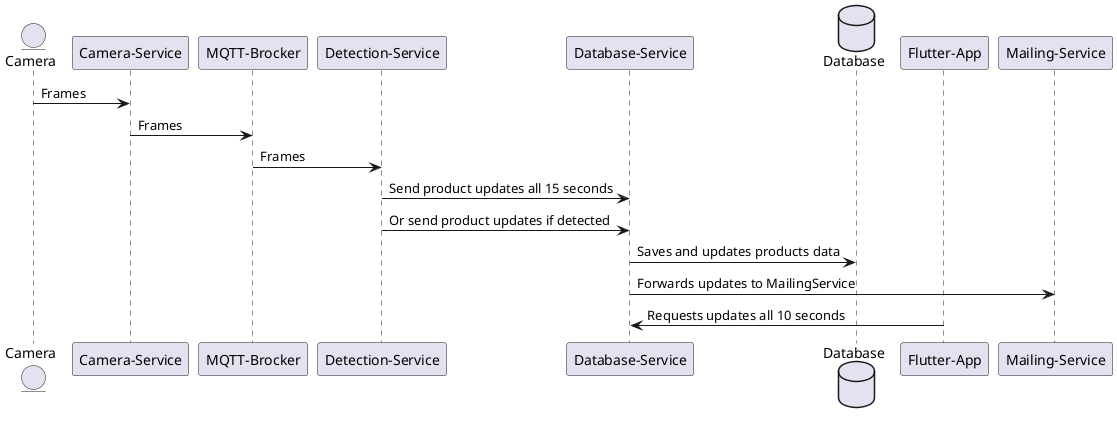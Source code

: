 @startuml
entity "Camera" as Camera
participant "Camera-Service" as CameraService
participant "MQTT-Brocker" as MQTTBrocker
participant "Detection-Service" as DetectionService
participant "Database-Service" as DatabaseService
database "Database" as Database
participant "Flutter-App" as FlutterApp
participant "Mailing-Service" as MailingService

Camera -> CameraService: Frames
CameraService -> MQTTBrocker: Frames
MQTTBrocker -> DetectionService: Frames
DetectionService -> DatabaseService: Send product updates all 15 seconds
DetectionService -> DatabaseService: Or send product updates if detected
DatabaseService -> Database: Saves and updates products data
DatabaseService -> MailingService: Forwards updates to MailingService
FlutterApp -> DatabaseService: Requests updates all 10 seconds
@enduml